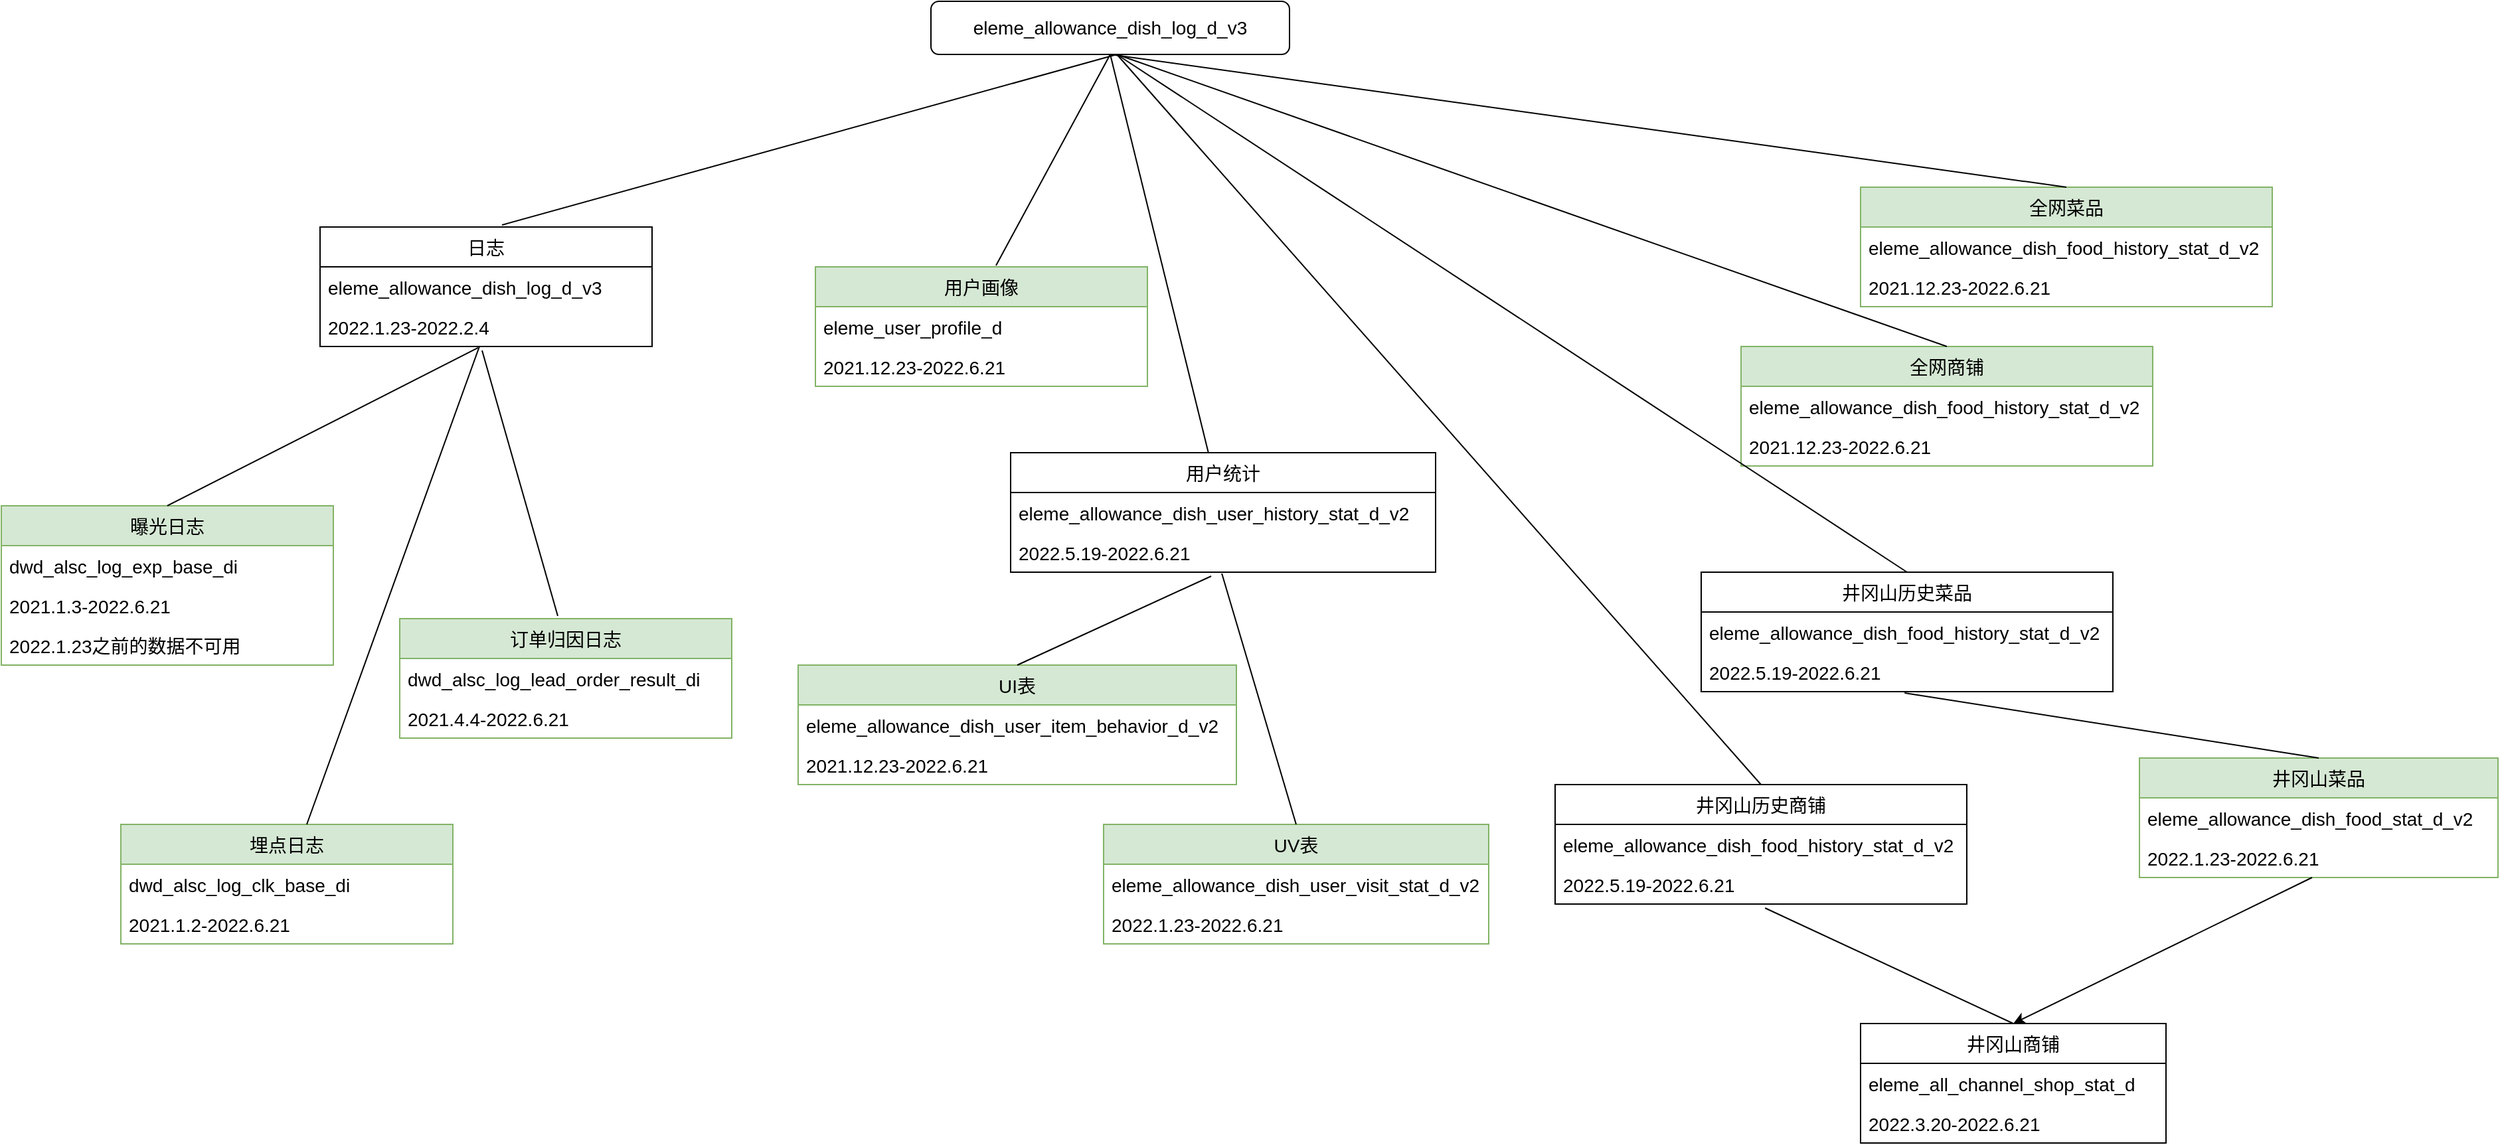 <mxfile version="20.0.2" type="github">
  <diagram id="2DnHEuhvr_0OLsZTUTXN" name="Page-1">
    <mxGraphModel dx="2884" dy="1323" grid="1" gridSize="10" guides="1" tooltips="1" connect="1" arrows="1" fold="1" page="1" pageScale="1" pageWidth="827" pageHeight="1169" math="0" shadow="0">
      <root>
        <mxCell id="0" />
        <mxCell id="1" parent="0" />
        <mxCell id="__hUjjfLbXIgwgU6XOn6-1" value="&lt;div class=&quot;lake-content&quot;&gt;&lt;span class=&quot;ne-text&quot;&gt;&lt;font style=&quot;font-size: 14px;&quot;&gt;eleme_allowance_dish_log_d_v3&lt;/font&gt;&lt;/span&gt;&lt;/div&gt;" style="rounded=1;whiteSpace=wrap;html=1;" parent="1" vertex="1">
          <mxGeometry x="500" y="30" width="270" height="40" as="geometry" />
        </mxCell>
        <mxCell id="__hUjjfLbXIgwgU6XOn6-2" value="日志" style="swimlane;fontStyle=0;childLayout=stackLayout;horizontal=1;startSize=30;horizontalStack=0;resizeParent=1;resizeParentMax=0;resizeLast=0;collapsible=1;marginBottom=0;fontSize=14;" parent="1" vertex="1">
          <mxGeometry x="40" y="200" width="250" height="90" as="geometry" />
        </mxCell>
        <mxCell id="__hUjjfLbXIgwgU6XOn6-3" value="eleme_allowance_dish_log_d_v3" style="text;strokeColor=none;fillColor=none;align=left;verticalAlign=middle;spacingLeft=4;spacingRight=4;overflow=hidden;points=[[0,0.5],[1,0.5]];portConstraint=eastwest;rotatable=0;fontSize=14;" parent="__hUjjfLbXIgwgU6XOn6-2" vertex="1">
          <mxGeometry y="30" width="250" height="30" as="geometry" />
        </mxCell>
        <mxCell id="__hUjjfLbXIgwgU6XOn6-4" value="2022.1.23-2022.2.4" style="text;strokeColor=none;fillColor=none;align=left;verticalAlign=middle;spacingLeft=4;spacingRight=4;overflow=hidden;points=[[0,0.5],[1,0.5]];portConstraint=eastwest;rotatable=0;fontSize=14;" parent="__hUjjfLbXIgwgU6XOn6-2" vertex="1">
          <mxGeometry y="60" width="250" height="30" as="geometry" />
        </mxCell>
        <mxCell id="__hUjjfLbXIgwgU6XOn6-10" value="井冈山历史菜品" style="swimlane;fontStyle=0;childLayout=stackLayout;horizontal=1;startSize=30;horizontalStack=0;resizeParent=1;resizeParentMax=0;resizeLast=0;collapsible=1;marginBottom=0;fontSize=14;" parent="1" vertex="1">
          <mxGeometry x="1080" y="460" width="310" height="90" as="geometry" />
        </mxCell>
        <mxCell id="__hUjjfLbXIgwgU6XOn6-11" value="eleme_allowance_dish_food_history_stat_d_v2" style="text;strokeColor=none;fillColor=none;align=left;verticalAlign=middle;spacingLeft=4;spacingRight=4;overflow=hidden;points=[[0,0.5],[1,0.5]];portConstraint=eastwest;rotatable=0;fontSize=14;" parent="__hUjjfLbXIgwgU6XOn6-10" vertex="1">
          <mxGeometry y="30" width="310" height="30" as="geometry" />
        </mxCell>
        <mxCell id="__hUjjfLbXIgwgU6XOn6-12" value="2022.5.19-2022.6.21" style="text;strokeColor=none;fillColor=none;align=left;verticalAlign=middle;spacingLeft=4;spacingRight=4;overflow=hidden;points=[[0,0.5],[1,0.5]];portConstraint=eastwest;rotatable=0;fontSize=14;" parent="__hUjjfLbXIgwgU6XOn6-10" vertex="1">
          <mxGeometry y="60" width="310" height="30" as="geometry" />
        </mxCell>
        <mxCell id="HKc_wSAm82NZRpQKvtuA-1" value="" style="endArrow=none;html=1;rounded=0;exitX=0.548;exitY=-0.017;exitDx=0;exitDy=0;exitPerimeter=0;" edge="1" parent="1" source="__hUjjfLbXIgwgU6XOn6-2">
          <mxGeometry width="50" height="50" relative="1" as="geometry">
            <mxPoint x="570" y="160" as="sourcePoint" />
            <mxPoint x="640" y="70" as="targetPoint" />
          </mxGeometry>
        </mxCell>
        <mxCell id="HKc_wSAm82NZRpQKvtuA-2" value="曝光日志" style="swimlane;fontStyle=0;childLayout=stackLayout;horizontal=1;startSize=30;horizontalStack=0;resizeParent=1;resizeParentMax=0;resizeLast=0;collapsible=1;marginBottom=0;fontSize=14;fillColor=#d5e8d4;strokeColor=#82b366;" vertex="1" parent="1">
          <mxGeometry x="-200" y="410" width="250" height="120" as="geometry" />
        </mxCell>
        <mxCell id="HKc_wSAm82NZRpQKvtuA-3" value="dwd_alsc_log_exp_base_di" style="text;strokeColor=none;fillColor=none;align=left;verticalAlign=middle;spacingLeft=4;spacingRight=4;overflow=hidden;points=[[0,0.5],[1,0.5]];portConstraint=eastwest;rotatable=0;fontSize=14;" vertex="1" parent="HKc_wSAm82NZRpQKvtuA-2">
          <mxGeometry y="30" width="250" height="30" as="geometry" />
        </mxCell>
        <mxCell id="HKc_wSAm82NZRpQKvtuA-4" value="2021.1.3-2022.6.21" style="text;strokeColor=none;fillColor=none;align=left;verticalAlign=middle;spacingLeft=4;spacingRight=4;overflow=hidden;points=[[0,0.5],[1,0.5]];portConstraint=eastwest;rotatable=0;fontSize=14;" vertex="1" parent="HKc_wSAm82NZRpQKvtuA-2">
          <mxGeometry y="60" width="250" height="30" as="geometry" />
        </mxCell>
        <mxCell id="HKc_wSAm82NZRpQKvtuA-11" value="2022.1.23之前的数据不可用" style="text;strokeColor=none;fillColor=none;align=left;verticalAlign=middle;spacingLeft=4;spacingRight=4;overflow=hidden;points=[[0,0.5],[1,0.5]];portConstraint=eastwest;rotatable=0;fontSize=14;" vertex="1" parent="HKc_wSAm82NZRpQKvtuA-2">
          <mxGeometry y="90" width="250" height="30" as="geometry" />
        </mxCell>
        <mxCell id="HKc_wSAm82NZRpQKvtuA-5" value="订单归因日志" style="swimlane;fontStyle=0;childLayout=stackLayout;horizontal=1;startSize=30;horizontalStack=0;resizeParent=1;resizeParentMax=0;resizeLast=0;collapsible=1;marginBottom=0;fontSize=14;fillColor=#d5e8d4;strokeColor=#82b366;" vertex="1" parent="1">
          <mxGeometry x="100" y="495" width="250" height="90" as="geometry" />
        </mxCell>
        <mxCell id="HKc_wSAm82NZRpQKvtuA-6" value="dwd_alsc_log_lead_order_result_di" style="text;strokeColor=none;fillColor=none;align=left;verticalAlign=middle;spacingLeft=4;spacingRight=4;overflow=hidden;points=[[0,0.5],[1,0.5]];portConstraint=eastwest;rotatable=0;fontSize=14;" vertex="1" parent="HKc_wSAm82NZRpQKvtuA-5">
          <mxGeometry y="30" width="250" height="30" as="geometry" />
        </mxCell>
        <mxCell id="HKc_wSAm82NZRpQKvtuA-7" value="2021.4.4-2022.6.21" style="text;strokeColor=none;fillColor=none;align=left;verticalAlign=middle;spacingLeft=4;spacingRight=4;overflow=hidden;points=[[0,0.5],[1,0.5]];portConstraint=eastwest;rotatable=0;fontSize=14;" vertex="1" parent="HKc_wSAm82NZRpQKvtuA-5">
          <mxGeometry y="60" width="250" height="30" as="geometry" />
        </mxCell>
        <mxCell id="HKc_wSAm82NZRpQKvtuA-8" value="埋点日志" style="swimlane;fontStyle=0;childLayout=stackLayout;horizontal=1;startSize=30;horizontalStack=0;resizeParent=1;resizeParentMax=0;resizeLast=0;collapsible=1;marginBottom=0;fontSize=14;fillColor=#d5e8d4;strokeColor=#82b366;" vertex="1" parent="1">
          <mxGeometry x="-110" y="650" width="250" height="90" as="geometry" />
        </mxCell>
        <mxCell id="HKc_wSAm82NZRpQKvtuA-9" value="dwd_alsc_log_clk_base_di" style="text;strokeColor=none;fillColor=none;align=left;verticalAlign=middle;spacingLeft=4;spacingRight=4;overflow=hidden;points=[[0,0.5],[1,0.5]];portConstraint=eastwest;rotatable=0;fontSize=14;" vertex="1" parent="HKc_wSAm82NZRpQKvtuA-8">
          <mxGeometry y="30" width="250" height="30" as="geometry" />
        </mxCell>
        <mxCell id="HKc_wSAm82NZRpQKvtuA-10" value="2021.1.2-2022.6.21" style="text;strokeColor=none;fillColor=none;align=left;verticalAlign=middle;spacingLeft=4;spacingRight=4;overflow=hidden;points=[[0,0.5],[1,0.5]];portConstraint=eastwest;rotatable=0;fontSize=14;" vertex="1" parent="HKc_wSAm82NZRpQKvtuA-8">
          <mxGeometry y="60" width="250" height="30" as="geometry" />
        </mxCell>
        <mxCell id="HKc_wSAm82NZRpQKvtuA-12" value="" style="endArrow=none;html=1;rounded=0;entryX=0.476;entryY=1.033;entryDx=0;entryDy=0;entryPerimeter=0;exitX=0.5;exitY=0;exitDx=0;exitDy=0;" edge="1" parent="1" source="HKc_wSAm82NZRpQKvtuA-2" target="__hUjjfLbXIgwgU6XOn6-4">
          <mxGeometry width="50" height="50" relative="1" as="geometry">
            <mxPoint x="170" y="370" as="sourcePoint" />
            <mxPoint x="220" y="320" as="targetPoint" />
          </mxGeometry>
        </mxCell>
        <mxCell id="HKc_wSAm82NZRpQKvtuA-13" value="" style="endArrow=none;html=1;rounded=0;exitX=0.56;exitY=0;exitDx=0;exitDy=0;exitPerimeter=0;" edge="1" parent="1" source="HKc_wSAm82NZRpQKvtuA-8">
          <mxGeometry width="50" height="50" relative="1" as="geometry">
            <mxPoint x="130" y="380" as="sourcePoint" />
            <mxPoint x="160" y="290" as="targetPoint" />
          </mxGeometry>
        </mxCell>
        <mxCell id="HKc_wSAm82NZRpQKvtuA-14" value="" style="endArrow=none;html=1;rounded=0;entryX=0.488;entryY=1.1;entryDx=0;entryDy=0;entryPerimeter=0;exitX=0.476;exitY=-0.022;exitDx=0;exitDy=0;exitPerimeter=0;" edge="1" parent="1" source="HKc_wSAm82NZRpQKvtuA-5" target="__hUjjfLbXIgwgU6XOn6-4">
          <mxGeometry width="50" height="50" relative="1" as="geometry">
            <mxPoint x="240" y="380" as="sourcePoint" />
            <mxPoint x="290" y="330" as="targetPoint" />
          </mxGeometry>
        </mxCell>
        <mxCell id="HKc_wSAm82NZRpQKvtuA-15" value="" style="endArrow=none;html=1;rounded=0;entryX=0.5;entryY=1;entryDx=0;entryDy=0;exitX=0.544;exitY=-0.011;exitDx=0;exitDy=0;exitPerimeter=0;" edge="1" parent="1" source="HKc_wSAm82NZRpQKvtuA-16" target="__hUjjfLbXIgwgU6XOn6-1">
          <mxGeometry width="50" height="50" relative="1" as="geometry">
            <mxPoint x="615" y="200" as="sourcePoint" />
            <mxPoint x="690" y="140" as="targetPoint" />
          </mxGeometry>
        </mxCell>
        <mxCell id="HKc_wSAm82NZRpQKvtuA-16" value="用户画像" style="swimlane;fontStyle=0;childLayout=stackLayout;horizontal=1;startSize=30;horizontalStack=0;resizeParent=1;resizeParentMax=0;resizeLast=0;collapsible=1;marginBottom=0;fontSize=14;fillColor=#d5e8d4;strokeColor=#82b366;" vertex="1" parent="1">
          <mxGeometry x="413" y="230" width="250" height="90" as="geometry" />
        </mxCell>
        <mxCell id="HKc_wSAm82NZRpQKvtuA-17" value="eleme_user_profile_d" style="text;strokeColor=none;fillColor=none;align=left;verticalAlign=middle;spacingLeft=4;spacingRight=4;overflow=hidden;points=[[0,0.5],[1,0.5]];portConstraint=eastwest;rotatable=0;fontSize=14;" vertex="1" parent="HKc_wSAm82NZRpQKvtuA-16">
          <mxGeometry y="30" width="250" height="30" as="geometry" />
        </mxCell>
        <mxCell id="HKc_wSAm82NZRpQKvtuA-18" value="2021.12.23-2022.6.21" style="text;strokeColor=none;fillColor=none;align=left;verticalAlign=middle;spacingLeft=4;spacingRight=4;overflow=hidden;points=[[0,0.5],[1,0.5]];portConstraint=eastwest;rotatable=0;fontSize=14;" vertex="1" parent="HKc_wSAm82NZRpQKvtuA-16">
          <mxGeometry y="60" width="250" height="30" as="geometry" />
        </mxCell>
        <mxCell id="HKc_wSAm82NZRpQKvtuA-20" value="用户统计" style="swimlane;fontStyle=0;childLayout=stackLayout;horizontal=1;startSize=30;horizontalStack=0;resizeParent=1;resizeParentMax=0;resizeLast=0;collapsible=1;marginBottom=0;fontSize=14;" vertex="1" parent="1">
          <mxGeometry x="560" y="370" width="320" height="90" as="geometry" />
        </mxCell>
        <mxCell id="HKc_wSAm82NZRpQKvtuA-21" value="eleme_allowance_dish_user_history_stat_d_v2" style="text;strokeColor=none;fillColor=none;align=left;verticalAlign=middle;spacingLeft=4;spacingRight=4;overflow=hidden;points=[[0,0.5],[1,0.5]];portConstraint=eastwest;rotatable=0;fontSize=14;" vertex="1" parent="HKc_wSAm82NZRpQKvtuA-20">
          <mxGeometry y="30" width="320" height="30" as="geometry" />
        </mxCell>
        <mxCell id="HKc_wSAm82NZRpQKvtuA-22" value="2022.5.19-2022.6.21" style="text;strokeColor=none;fillColor=none;align=left;verticalAlign=middle;spacingLeft=4;spacingRight=4;overflow=hidden;points=[[0,0.5],[1,0.5]];portConstraint=eastwest;rotatable=0;fontSize=14;" vertex="1" parent="HKc_wSAm82NZRpQKvtuA-20">
          <mxGeometry y="60" width="320" height="30" as="geometry" />
        </mxCell>
        <mxCell id="HKc_wSAm82NZRpQKvtuA-25" value="" style="endArrow=none;html=1;rounded=0;entryX=0.5;entryY=1;entryDx=0;entryDy=0;" edge="1" parent="1" source="HKc_wSAm82NZRpQKvtuA-20" target="__hUjjfLbXIgwgU6XOn6-1">
          <mxGeometry width="50" height="50" relative="1" as="geometry">
            <mxPoint x="680" y="240" as="sourcePoint" />
            <mxPoint x="730" y="190" as="targetPoint" />
          </mxGeometry>
        </mxCell>
        <mxCell id="HKc_wSAm82NZRpQKvtuA-26" value="UI表" style="swimlane;fontStyle=0;childLayout=stackLayout;horizontal=1;startSize=30;horizontalStack=0;resizeParent=1;resizeParentMax=0;resizeLast=0;collapsible=1;marginBottom=0;fontSize=14;fillColor=#d5e8d4;strokeColor=#82b366;" vertex="1" parent="1">
          <mxGeometry x="400" y="530" width="330" height="90" as="geometry" />
        </mxCell>
        <mxCell id="HKc_wSAm82NZRpQKvtuA-27" value="eleme_allowance_dish_user_item_behavior_d_v2" style="text;strokeColor=none;fillColor=none;align=left;verticalAlign=middle;spacingLeft=4;spacingRight=4;overflow=hidden;points=[[0,0.5],[1,0.5]];portConstraint=eastwest;rotatable=0;fontSize=14;" vertex="1" parent="HKc_wSAm82NZRpQKvtuA-26">
          <mxGeometry y="30" width="330" height="30" as="geometry" />
        </mxCell>
        <mxCell id="HKc_wSAm82NZRpQKvtuA-28" value="2021.12.23-2022.6.21" style="text;strokeColor=none;fillColor=none;align=left;verticalAlign=middle;spacingLeft=4;spacingRight=4;overflow=hidden;points=[[0,0.5],[1,0.5]];portConstraint=eastwest;rotatable=0;fontSize=14;" vertex="1" parent="HKc_wSAm82NZRpQKvtuA-26">
          <mxGeometry y="60" width="330" height="30" as="geometry" />
        </mxCell>
        <mxCell id="HKc_wSAm82NZRpQKvtuA-29" value="UV表" style="swimlane;fontStyle=0;childLayout=stackLayout;horizontal=1;startSize=30;horizontalStack=0;resizeParent=1;resizeParentMax=0;resizeLast=0;collapsible=1;marginBottom=0;fontSize=14;fillColor=#d5e8d4;strokeColor=#82b366;" vertex="1" parent="1">
          <mxGeometry x="630" y="650" width="290" height="90" as="geometry" />
        </mxCell>
        <mxCell id="HKc_wSAm82NZRpQKvtuA-30" value="eleme_allowance_dish_user_visit_stat_d_v2" style="text;strokeColor=none;fillColor=none;align=left;verticalAlign=middle;spacingLeft=4;spacingRight=4;overflow=hidden;points=[[0,0.5],[1,0.5]];portConstraint=eastwest;rotatable=0;fontSize=14;" vertex="1" parent="HKc_wSAm82NZRpQKvtuA-29">
          <mxGeometry y="30" width="290" height="30" as="geometry" />
        </mxCell>
        <mxCell id="HKc_wSAm82NZRpQKvtuA-31" value="2022.1.23-2022.6.21" style="text;strokeColor=none;fillColor=none;align=left;verticalAlign=middle;spacingLeft=4;spacingRight=4;overflow=hidden;points=[[0,0.5],[1,0.5]];portConstraint=eastwest;rotatable=0;fontSize=14;" vertex="1" parent="HKc_wSAm82NZRpQKvtuA-29">
          <mxGeometry y="60" width="290" height="30" as="geometry" />
        </mxCell>
        <mxCell id="HKc_wSAm82NZRpQKvtuA-32" value="" style="endArrow=none;html=1;rounded=0;entryX=0.472;entryY=1.1;entryDx=0;entryDy=0;entryPerimeter=0;exitX=0.5;exitY=0;exitDx=0;exitDy=0;" edge="1" parent="1" source="HKc_wSAm82NZRpQKvtuA-26" target="HKc_wSAm82NZRpQKvtuA-22">
          <mxGeometry width="50" height="50" relative="1" as="geometry">
            <mxPoint x="660" y="530" as="sourcePoint" />
            <mxPoint x="710" y="480" as="targetPoint" />
          </mxGeometry>
        </mxCell>
        <mxCell id="HKc_wSAm82NZRpQKvtuA-33" value="" style="endArrow=none;html=1;rounded=0;entryX=0.497;entryY=1.033;entryDx=0;entryDy=0;entryPerimeter=0;exitX=0.5;exitY=0;exitDx=0;exitDy=0;" edge="1" parent="1" source="HKc_wSAm82NZRpQKvtuA-29" target="HKc_wSAm82NZRpQKvtuA-22">
          <mxGeometry width="50" height="50" relative="1" as="geometry">
            <mxPoint x="770" y="570" as="sourcePoint" />
            <mxPoint x="820" y="520" as="targetPoint" />
          </mxGeometry>
        </mxCell>
        <mxCell id="HKc_wSAm82NZRpQKvtuA-34" value="井冈山历史商铺" style="swimlane;fontStyle=0;childLayout=stackLayout;horizontal=1;startSize=30;horizontalStack=0;resizeParent=1;resizeParentMax=0;resizeLast=0;collapsible=1;marginBottom=0;fontSize=14;" vertex="1" parent="1">
          <mxGeometry x="970" y="620" width="310" height="90" as="geometry" />
        </mxCell>
        <mxCell id="HKc_wSAm82NZRpQKvtuA-35" value="eleme_allowance_dish_food_history_stat_d_v2" style="text;strokeColor=none;fillColor=none;align=left;verticalAlign=middle;spacingLeft=4;spacingRight=4;overflow=hidden;points=[[0,0.5],[1,0.5]];portConstraint=eastwest;rotatable=0;fontSize=14;" vertex="1" parent="HKc_wSAm82NZRpQKvtuA-34">
          <mxGeometry y="30" width="310" height="30" as="geometry" />
        </mxCell>
        <mxCell id="HKc_wSAm82NZRpQKvtuA-36" value="2022.5.19-2022.6.21" style="text;strokeColor=none;fillColor=none;align=left;verticalAlign=middle;spacingLeft=4;spacingRight=4;overflow=hidden;points=[[0,0.5],[1,0.5]];portConstraint=eastwest;rotatable=0;fontSize=14;" vertex="1" parent="HKc_wSAm82NZRpQKvtuA-34">
          <mxGeometry y="60" width="310" height="30" as="geometry" />
        </mxCell>
        <mxCell id="HKc_wSAm82NZRpQKvtuA-37" value="全网菜品" style="swimlane;fontStyle=0;childLayout=stackLayout;horizontal=1;startSize=30;horizontalStack=0;resizeParent=1;resizeParentMax=0;resizeLast=0;collapsible=1;marginBottom=0;fontSize=14;fillColor=#d5e8d4;strokeColor=#82b366;" vertex="1" parent="1">
          <mxGeometry x="1200" y="170" width="310" height="90" as="geometry" />
        </mxCell>
        <mxCell id="HKc_wSAm82NZRpQKvtuA-38" value="eleme_allowance_dish_food_history_stat_d_v2" style="text;strokeColor=none;fillColor=none;align=left;verticalAlign=middle;spacingLeft=4;spacingRight=4;overflow=hidden;points=[[0,0.5],[1,0.5]];portConstraint=eastwest;rotatable=0;fontSize=14;" vertex="1" parent="HKc_wSAm82NZRpQKvtuA-37">
          <mxGeometry y="30" width="310" height="30" as="geometry" />
        </mxCell>
        <mxCell id="HKc_wSAm82NZRpQKvtuA-39" value="2021.12.23-2022.6.21" style="text;strokeColor=none;fillColor=none;align=left;verticalAlign=middle;spacingLeft=4;spacingRight=4;overflow=hidden;points=[[0,0.5],[1,0.5]];portConstraint=eastwest;rotatable=0;fontSize=14;" vertex="1" parent="HKc_wSAm82NZRpQKvtuA-37">
          <mxGeometry y="60" width="310" height="30" as="geometry" />
        </mxCell>
        <mxCell id="HKc_wSAm82NZRpQKvtuA-40" value="全网商铺" style="swimlane;fontStyle=0;childLayout=stackLayout;horizontal=1;startSize=30;horizontalStack=0;resizeParent=1;resizeParentMax=0;resizeLast=0;collapsible=1;marginBottom=0;fontSize=14;fillColor=#d5e8d4;strokeColor=#82b366;" vertex="1" parent="1">
          <mxGeometry x="1110" y="290" width="310" height="90" as="geometry" />
        </mxCell>
        <mxCell id="HKc_wSAm82NZRpQKvtuA-41" value="eleme_allowance_dish_food_history_stat_d_v2" style="text;strokeColor=none;fillColor=none;align=left;verticalAlign=middle;spacingLeft=4;spacingRight=4;overflow=hidden;points=[[0,0.5],[1,0.5]];portConstraint=eastwest;rotatable=0;fontSize=14;" vertex="1" parent="HKc_wSAm82NZRpQKvtuA-40">
          <mxGeometry y="30" width="310" height="30" as="geometry" />
        </mxCell>
        <mxCell id="HKc_wSAm82NZRpQKvtuA-42" value="2021.12.23-2022.6.21" style="text;strokeColor=none;fillColor=none;align=left;verticalAlign=middle;spacingLeft=4;spacingRight=4;overflow=hidden;points=[[0,0.5],[1,0.5]];portConstraint=eastwest;rotatable=0;fontSize=14;" vertex="1" parent="HKc_wSAm82NZRpQKvtuA-40">
          <mxGeometry y="60" width="310" height="30" as="geometry" />
        </mxCell>
        <mxCell id="HKc_wSAm82NZRpQKvtuA-43" value="" style="endArrow=none;html=1;rounded=0;entryX=0.5;entryY=0;entryDx=0;entryDy=0;exitX=0.5;exitY=1;exitDx=0;exitDy=0;" edge="1" parent="1" source="__hUjjfLbXIgwgU6XOn6-1" target="HKc_wSAm82NZRpQKvtuA-37">
          <mxGeometry width="50" height="50" relative="1" as="geometry">
            <mxPoint x="810" y="250" as="sourcePoint" />
            <mxPoint x="860" y="200" as="targetPoint" />
          </mxGeometry>
        </mxCell>
        <mxCell id="HKc_wSAm82NZRpQKvtuA-44" value="" style="endArrow=none;html=1;rounded=0;exitX=0.5;exitY=0;exitDx=0;exitDy=0;" edge="1" parent="1" source="HKc_wSAm82NZRpQKvtuA-40">
          <mxGeometry width="50" height="50" relative="1" as="geometry">
            <mxPoint x="750" y="290" as="sourcePoint" />
            <mxPoint x="640" y="70" as="targetPoint" />
          </mxGeometry>
        </mxCell>
        <mxCell id="HKc_wSAm82NZRpQKvtuA-45" value="" style="endArrow=none;html=1;rounded=0;exitX=0.5;exitY=0;exitDx=0;exitDy=0;" edge="1" parent="1" source="__hUjjfLbXIgwgU6XOn6-10">
          <mxGeometry width="50" height="50" relative="1" as="geometry">
            <mxPoint x="730" y="260" as="sourcePoint" />
            <mxPoint x="640" y="70" as="targetPoint" />
          </mxGeometry>
        </mxCell>
        <mxCell id="HKc_wSAm82NZRpQKvtuA-46" value="" style="endArrow=none;html=1;rounded=0;exitX=0.5;exitY=0;exitDx=0;exitDy=0;" edge="1" parent="1" source="HKc_wSAm82NZRpQKvtuA-34">
          <mxGeometry width="50" height="50" relative="1" as="geometry">
            <mxPoint x="750" y="350" as="sourcePoint" />
            <mxPoint x="640" y="70" as="targetPoint" />
          </mxGeometry>
        </mxCell>
        <mxCell id="HKc_wSAm82NZRpQKvtuA-47" value="井冈山菜品" style="swimlane;fontStyle=0;childLayout=stackLayout;horizontal=1;startSize=30;horizontalStack=0;resizeParent=1;resizeParentMax=0;resizeLast=0;collapsible=1;marginBottom=0;fontSize=14;fillColor=#d5e8d4;strokeColor=#82b366;" vertex="1" parent="1">
          <mxGeometry x="1410" y="600" width="270" height="90" as="geometry" />
        </mxCell>
        <mxCell id="HKc_wSAm82NZRpQKvtuA-48" value="eleme_allowance_dish_food_stat_d_v2" style="text;strokeColor=none;fillColor=none;align=left;verticalAlign=middle;spacingLeft=4;spacingRight=4;overflow=hidden;points=[[0,0.5],[1,0.5]];portConstraint=eastwest;rotatable=0;fontSize=14;" vertex="1" parent="HKc_wSAm82NZRpQKvtuA-47">
          <mxGeometry y="30" width="270" height="30" as="geometry" />
        </mxCell>
        <mxCell id="HKc_wSAm82NZRpQKvtuA-55" value="" style="endArrow=classic;html=1;rounded=0;entryX=0.5;entryY=0;entryDx=0;entryDy=0;" edge="1" parent="HKc_wSAm82NZRpQKvtuA-47" target="HKc_wSAm82NZRpQKvtuA-50">
          <mxGeometry width="50" height="50" relative="1" as="geometry">
            <mxPoint x="130" y="90" as="sourcePoint" />
            <mxPoint x="180" y="40" as="targetPoint" />
          </mxGeometry>
        </mxCell>
        <mxCell id="HKc_wSAm82NZRpQKvtuA-49" value="2022.1.23-2022.6.21" style="text;strokeColor=none;fillColor=none;align=left;verticalAlign=middle;spacingLeft=4;spacingRight=4;overflow=hidden;points=[[0,0.5],[1,0.5]];portConstraint=eastwest;rotatable=0;fontSize=14;" vertex="1" parent="HKc_wSAm82NZRpQKvtuA-47">
          <mxGeometry y="60" width="270" height="30" as="geometry" />
        </mxCell>
        <mxCell id="HKc_wSAm82NZRpQKvtuA-50" value="井冈山商铺" style="swimlane;fontStyle=0;childLayout=stackLayout;horizontal=1;startSize=30;horizontalStack=0;resizeParent=1;resizeParentMax=0;resizeLast=0;collapsible=1;marginBottom=0;fontSize=14;" vertex="1" parent="1">
          <mxGeometry x="1200" y="800" width="230" height="90" as="geometry" />
        </mxCell>
        <mxCell id="HKc_wSAm82NZRpQKvtuA-51" value="eleme_all_channel_shop_stat_d" style="text;strokeColor=none;fillColor=none;align=left;verticalAlign=middle;spacingLeft=4;spacingRight=4;overflow=hidden;points=[[0,0.5],[1,0.5]];portConstraint=eastwest;rotatable=0;fontSize=14;" vertex="1" parent="HKc_wSAm82NZRpQKvtuA-50">
          <mxGeometry y="30" width="230" height="30" as="geometry" />
        </mxCell>
        <mxCell id="HKc_wSAm82NZRpQKvtuA-52" value="2022.3.20-2022.6.21" style="text;strokeColor=none;fillColor=none;align=left;verticalAlign=middle;spacingLeft=4;spacingRight=4;overflow=hidden;points=[[0,0.5],[1,0.5]];portConstraint=eastwest;rotatable=0;fontSize=14;" vertex="1" parent="HKc_wSAm82NZRpQKvtuA-50">
          <mxGeometry y="60" width="230" height="30" as="geometry" />
        </mxCell>
        <mxCell id="HKc_wSAm82NZRpQKvtuA-56" value="" style="endArrow=none;html=1;rounded=0;entryX=0.494;entryY=1.033;entryDx=0;entryDy=0;entryPerimeter=0;exitX=0.5;exitY=0;exitDx=0;exitDy=0;" edge="1" parent="1" source="HKc_wSAm82NZRpQKvtuA-47" target="__hUjjfLbXIgwgU6XOn6-12">
          <mxGeometry width="50" height="50" relative="1" as="geometry">
            <mxPoint x="1290" y="610" as="sourcePoint" />
            <mxPoint x="1340" y="560" as="targetPoint" />
          </mxGeometry>
        </mxCell>
        <mxCell id="HKc_wSAm82NZRpQKvtuA-57" value="" style="endArrow=none;html=1;rounded=0;entryX=0.51;entryY=1.1;entryDx=0;entryDy=0;entryPerimeter=0;exitX=0.5;exitY=0;exitDx=0;exitDy=0;" edge="1" parent="1" source="HKc_wSAm82NZRpQKvtuA-50" target="HKc_wSAm82NZRpQKvtuA-36">
          <mxGeometry width="50" height="50" relative="1" as="geometry">
            <mxPoint x="1110" y="760" as="sourcePoint" />
            <mxPoint x="1160" y="710" as="targetPoint" />
          </mxGeometry>
        </mxCell>
      </root>
    </mxGraphModel>
  </diagram>
</mxfile>
